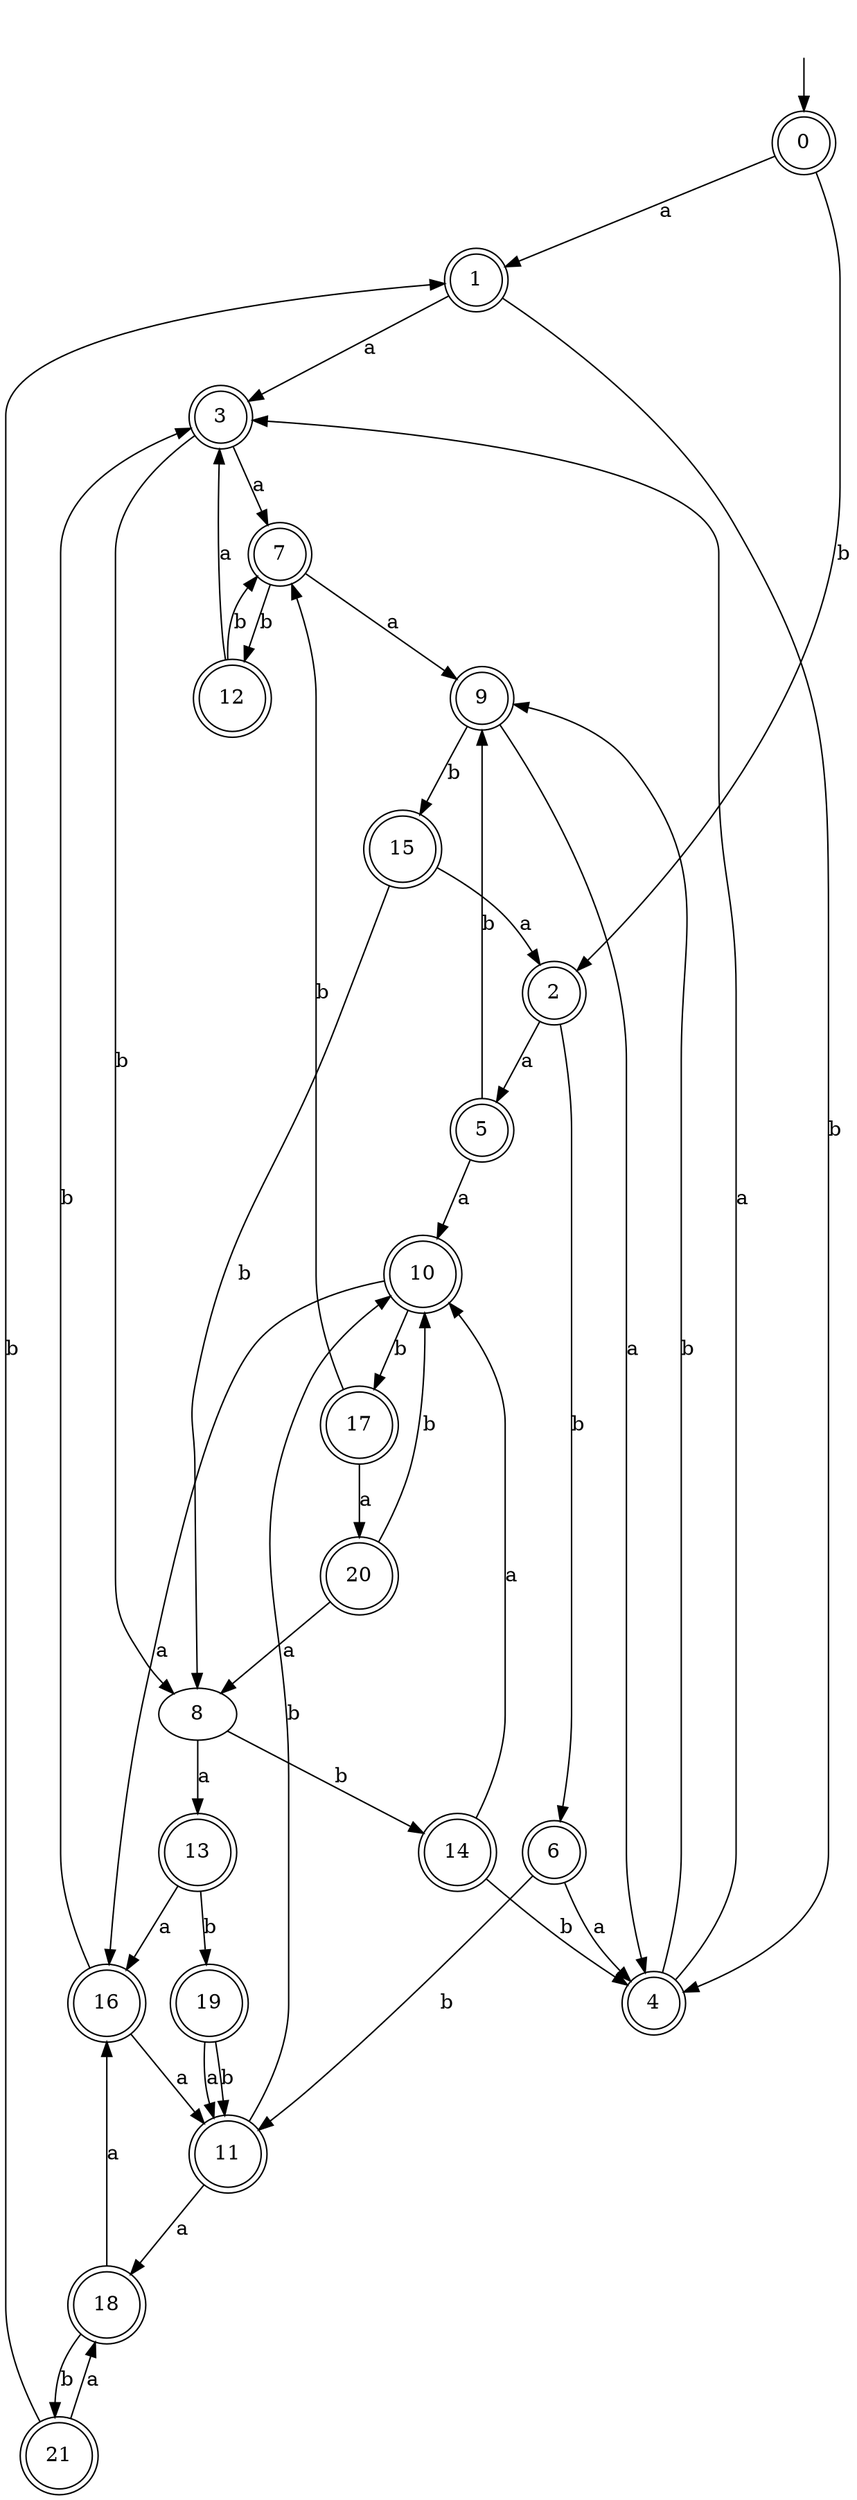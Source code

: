 digraph RandomDFA {
  __start0 [label="", shape=none];
  __start0 -> 0 [label=""];
  0 [shape=circle] [shape=doublecircle]
  0 -> 1 [label="a"]
  0 -> 2 [label="b"]
  1 [shape=doublecircle]
  1 -> 3 [label="a"]
  1 -> 4 [label="b"]
  2 [shape=doublecircle]
  2 -> 5 [label="a"]
  2 -> 6 [label="b"]
  3 [shape=doublecircle]
  3 -> 7 [label="a"]
  3 -> 8 [label="b"]
  4 [shape=doublecircle]
  4 -> 3 [label="a"]
  4 -> 9 [label="b"]
  5 [shape=doublecircle]
  5 -> 10 [label="a"]
  5 -> 9 [label="b"]
  6 [shape=doublecircle]
  6 -> 4 [label="a"]
  6 -> 11 [label="b"]
  7 [shape=doublecircle]
  7 -> 9 [label="a"]
  7 -> 12 [label="b"]
  8
  8 -> 13 [label="a"]
  8 -> 14 [label="b"]
  9 [shape=doublecircle]
  9 -> 4 [label="a"]
  9 -> 15 [label="b"]
  10 [shape=doublecircle]
  10 -> 16 [label="a"]
  10 -> 17 [label="b"]
  11 [shape=doublecircle]
  11 -> 18 [label="a"]
  11 -> 10 [label="b"]
  12 [shape=doublecircle]
  12 -> 3 [label="a"]
  12 -> 7 [label="b"]
  13 [shape=doublecircle]
  13 -> 16 [label="a"]
  13 -> 19 [label="b"]
  14 [shape=doublecircle]
  14 -> 10 [label="a"]
  14 -> 4 [label="b"]
  15 [shape=doublecircle]
  15 -> 2 [label="a"]
  15 -> 8 [label="b"]
  16 [shape=doublecircle]
  16 -> 11 [label="a"]
  16 -> 3 [label="b"]
  17 [shape=doublecircle]
  17 -> 20 [label="a"]
  17 -> 7 [label="b"]
  18 [shape=doublecircle]
  18 -> 16 [label="a"]
  18 -> 21 [label="b"]
  19 [shape=doublecircle]
  19 -> 11 [label="a"]
  19 -> 11 [label="b"]
  20 [shape=doublecircle]
  20 -> 8 [label="a"]
  20 -> 10 [label="b"]
  21 [shape=doublecircle]
  21 -> 18 [label="a"]
  21 -> 1 [label="b"]
}

